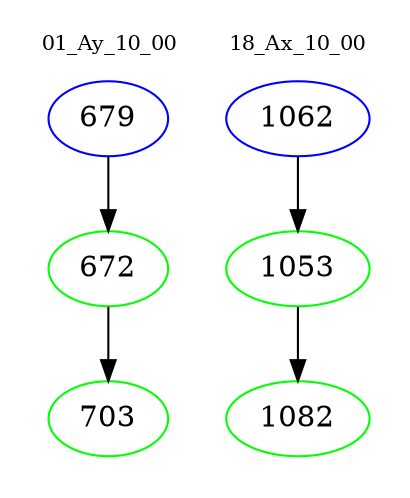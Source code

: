 digraph{
subgraph cluster_0 {
color = white
label = "01_Ay_10_00";
fontsize=10;
T0_679 [label="679", color="blue"]
T0_679 -> T0_672 [color="black"]
T0_672 [label="672", color="green"]
T0_672 -> T0_703 [color="black"]
T0_703 [label="703", color="green"]
}
subgraph cluster_1 {
color = white
label = "18_Ax_10_00";
fontsize=10;
T1_1062 [label="1062", color="blue"]
T1_1062 -> T1_1053 [color="black"]
T1_1053 [label="1053", color="green"]
T1_1053 -> T1_1082 [color="black"]
T1_1082 [label="1082", color="green"]
}
}
